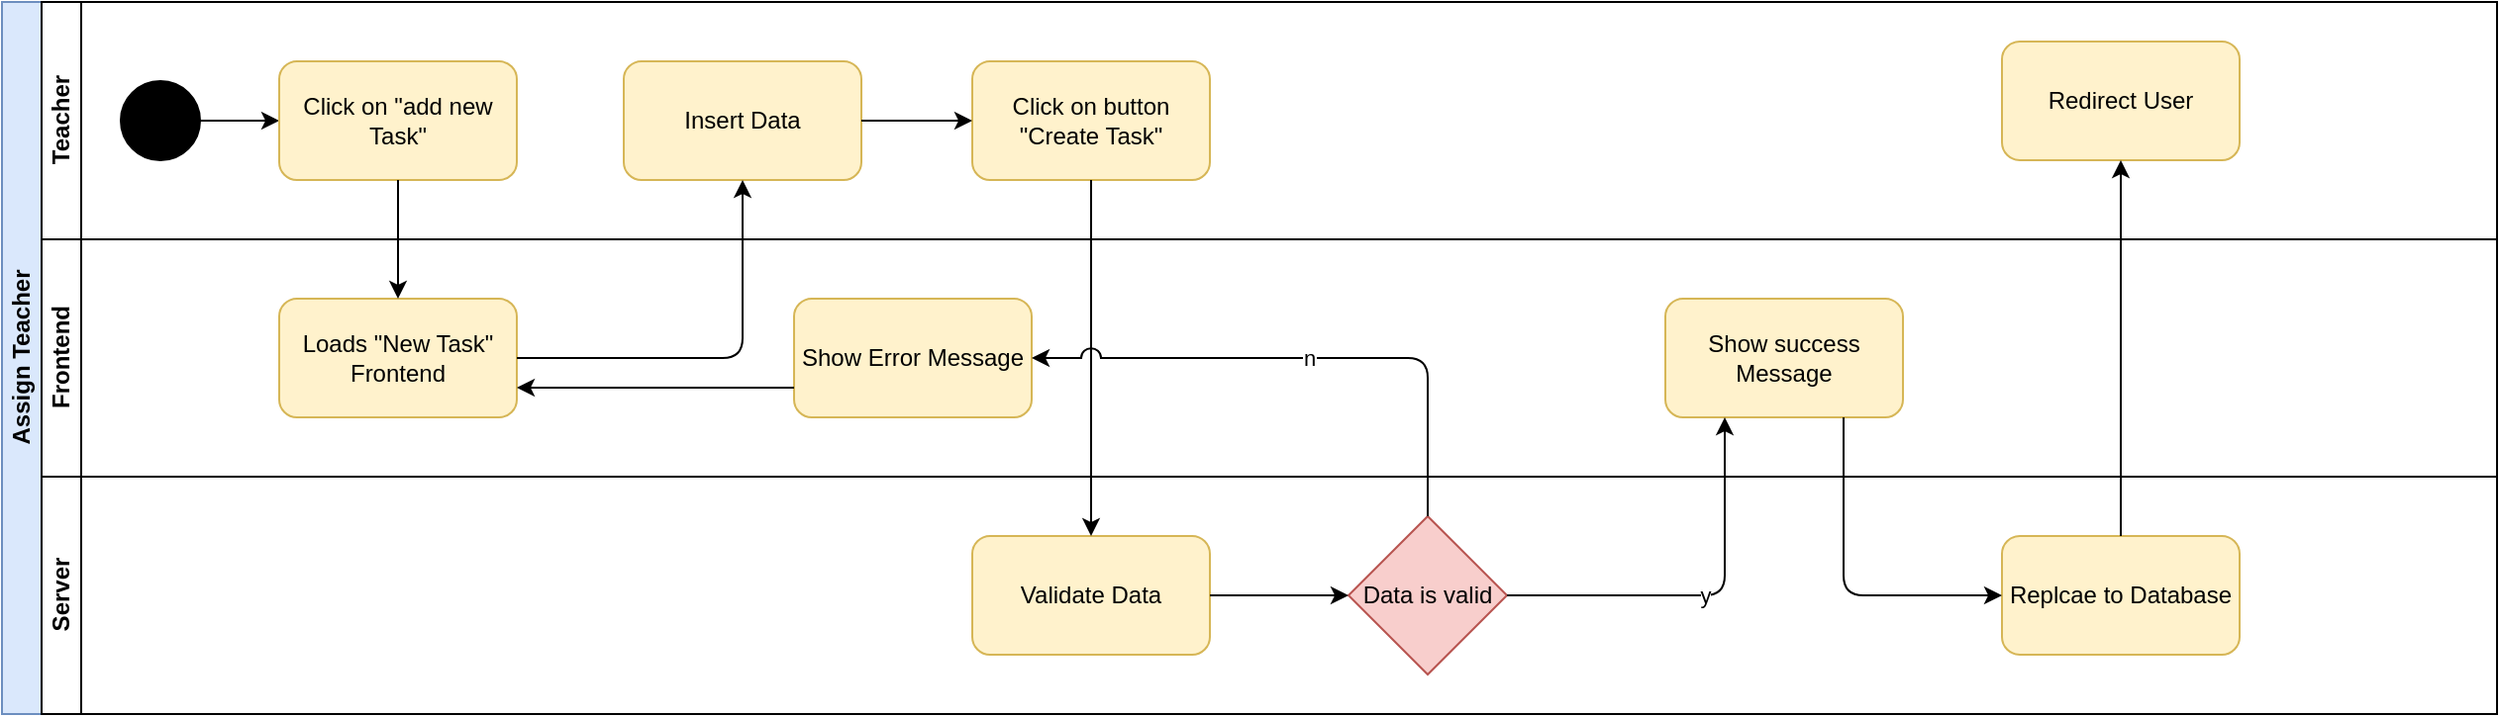 <mxfile version="13.8.6" type="device"><diagram id="TVkBeIthYG6gFBEaWPdA" name="Page-1"><mxGraphModel dx="1422" dy="705" grid="1" gridSize="10" guides="1" tooltips="1" connect="1" arrows="1" fold="1" page="1" pageScale="1" pageWidth="827" pageHeight="1169" math="0" shadow="0"><root><mxCell id="0"/><mxCell id="1" parent="0"/><mxCell id="dtAJNuwU5JJ4_v2cWaXw-1" value="Assign Teacher" style="swimlane;html=1;childLayout=stackLayout;resizeParent=1;resizeParentMax=0;horizontal=0;startSize=20;horizontalStack=0;direction=east;fillColor=#dae8fc;strokeColor=#6c8ebf;" vertex="1" parent="1"><mxGeometry x="40" y="40" width="1260" height="360" as="geometry"/></mxCell><mxCell id="dtAJNuwU5JJ4_v2cWaXw-2" value="Teacher" style="swimlane;html=1;startSize=20;horizontal=0;direction=east;" vertex="1" parent="dtAJNuwU5JJ4_v2cWaXw-1"><mxGeometry x="20" width="1240" height="120" as="geometry"/></mxCell><mxCell id="dtAJNuwU5JJ4_v2cWaXw-3" value="" style="edgeStyle=orthogonalEdgeStyle;rounded=0;orthogonalLoop=1;jettySize=auto;html=1;" edge="1" parent="dtAJNuwU5JJ4_v2cWaXw-2" source="dtAJNuwU5JJ4_v2cWaXw-4"><mxGeometry relative="1" as="geometry"><mxPoint x="120" y="60" as="targetPoint"/></mxGeometry></mxCell><mxCell id="dtAJNuwU5JJ4_v2cWaXw-4" value="" style="ellipse;whiteSpace=wrap;html=1;direction=east;fillColor=#000000;" vertex="1" parent="dtAJNuwU5JJ4_v2cWaXw-2"><mxGeometry x="40" y="40" width="40" height="40" as="geometry"/></mxCell><mxCell id="dtAJNuwU5JJ4_v2cWaXw-5" value="Click on &quot;add new Task&quot;" style="rounded=1;whiteSpace=wrap;html=1;fillColor=#fff2cc;strokeColor=#d6b656;" vertex="1" parent="dtAJNuwU5JJ4_v2cWaXw-2"><mxGeometry x="120" y="30" width="120" height="60" as="geometry"/></mxCell><mxCell id="dtAJNuwU5JJ4_v2cWaXw-6" value="Insert Data" style="rounded=1;whiteSpace=wrap;html=1;fillColor=#fff2cc;strokeColor=#d6b656;" vertex="1" parent="dtAJNuwU5JJ4_v2cWaXw-2"><mxGeometry x="294" y="30" width="120" height="60" as="geometry"/></mxCell><mxCell id="dtAJNuwU5JJ4_v2cWaXw-7" value="Click on button &quot;Create Task&quot;" style="rounded=1;whiteSpace=wrap;html=1;fillColor=#fff2cc;strokeColor=#d6b656;" vertex="1" parent="dtAJNuwU5JJ4_v2cWaXw-2"><mxGeometry x="470" y="30" width="120" height="60" as="geometry"/></mxCell><mxCell id="dtAJNuwU5JJ4_v2cWaXw-8" value="" style="endArrow=classic;html=1;exitX=1;exitY=0.5;exitDx=0;exitDy=0;" edge="1" parent="dtAJNuwU5JJ4_v2cWaXw-2" source="dtAJNuwU5JJ4_v2cWaXw-6" target="dtAJNuwU5JJ4_v2cWaXw-7"><mxGeometry width="50" height="50" relative="1" as="geometry"><mxPoint x="190" y="100" as="sourcePoint"/><mxPoint x="190" y="160" as="targetPoint"/></mxGeometry></mxCell><mxCell id="dtAJNuwU5JJ4_v2cWaXw-11" value="Redirect User" style="rounded=1;whiteSpace=wrap;html=1;fillColor=#fff2cc;strokeColor=#d6b656;" vertex="1" parent="dtAJNuwU5JJ4_v2cWaXw-2"><mxGeometry x="990" y="20" width="120" height="60" as="geometry"/></mxCell><mxCell id="dtAJNuwU5JJ4_v2cWaXw-14" value="Frontend" style="swimlane;html=1;startSize=20;horizontal=0;direction=east;" vertex="1" parent="dtAJNuwU5JJ4_v2cWaXw-1"><mxGeometry x="20" y="120" width="1240" height="120" as="geometry"/></mxCell><mxCell id="dtAJNuwU5JJ4_v2cWaXw-15" value="Loads &quot;New Task&quot; Frontend" style="rounded=1;whiteSpace=wrap;html=1;fillColor=#fff2cc;strokeColor=#d6b656;" vertex="1" parent="dtAJNuwU5JJ4_v2cWaXw-14"><mxGeometry x="120" y="30" width="120" height="60" as="geometry"/></mxCell><mxCell id="dtAJNuwU5JJ4_v2cWaXw-16" value="Show Error Message" style="rounded=1;whiteSpace=wrap;html=1;fillColor=#fff2cc;strokeColor=#d6b656;" vertex="1" parent="dtAJNuwU5JJ4_v2cWaXw-14"><mxGeometry x="380" y="30" width="120" height="60" as="geometry"/></mxCell><mxCell id="dtAJNuwU5JJ4_v2cWaXw-17" value="" style="endArrow=classic;html=1;exitX=0;exitY=0.75;exitDx=0;exitDy=0;entryX=1;entryY=0.75;entryDx=0;entryDy=0;" edge="1" parent="dtAJNuwU5JJ4_v2cWaXw-14" source="dtAJNuwU5JJ4_v2cWaXw-16" target="dtAJNuwU5JJ4_v2cWaXw-15"><mxGeometry width="50" height="50" relative="1" as="geometry"><mxPoint x="360" y="380" as="sourcePoint"/><mxPoint x="410" y="330" as="targetPoint"/></mxGeometry></mxCell><mxCell id="dtAJNuwU5JJ4_v2cWaXw-9" value="Show success Message" style="rounded=1;whiteSpace=wrap;html=1;fillColor=#fff2cc;strokeColor=#d6b656;" vertex="1" parent="dtAJNuwU5JJ4_v2cWaXw-14"><mxGeometry x="820" y="30" width="120" height="60" as="geometry"/></mxCell><mxCell id="dtAJNuwU5JJ4_v2cWaXw-18" value="Server" style="swimlane;html=1;startSize=20;horizontal=0;direction=east;" vertex="1" parent="dtAJNuwU5JJ4_v2cWaXw-1"><mxGeometry x="20" y="240" width="1240" height="120" as="geometry"/></mxCell><mxCell id="dtAJNuwU5JJ4_v2cWaXw-19" value="Validate Data" style="rounded=1;whiteSpace=wrap;html=1;fillColor=#fff2cc;strokeColor=#d6b656;" vertex="1" parent="dtAJNuwU5JJ4_v2cWaXw-18"><mxGeometry x="470" y="30" width="120" height="60" as="geometry"/></mxCell><mxCell id="dtAJNuwU5JJ4_v2cWaXw-20" value="Data is valid" style="rhombus;whiteSpace=wrap;html=1;fillColor=#f8cecc;strokeColor=#b85450;" vertex="1" parent="dtAJNuwU5JJ4_v2cWaXw-18"><mxGeometry x="660" y="20" width="80" height="80" as="geometry"/></mxCell><mxCell id="dtAJNuwU5JJ4_v2cWaXw-21" value="" style="endArrow=classic;html=1;" edge="1" parent="dtAJNuwU5JJ4_v2cWaXw-18" source="dtAJNuwU5JJ4_v2cWaXw-19" target="dtAJNuwU5JJ4_v2cWaXw-20"><mxGeometry width="50" height="50" relative="1" as="geometry"><mxPoint x="380" y="290" as="sourcePoint"/><mxPoint x="430" y="240" as="targetPoint"/></mxGeometry></mxCell><mxCell id="dtAJNuwU5JJ4_v2cWaXw-10" value="Replcae to Database" style="rounded=1;whiteSpace=wrap;html=1;fillColor=#fff2cc;strokeColor=#d6b656;" vertex="1" parent="dtAJNuwU5JJ4_v2cWaXw-18"><mxGeometry x="990" y="30" width="120" height="60" as="geometry"/></mxCell><mxCell id="dtAJNuwU5JJ4_v2cWaXw-22" value="" style="endArrow=classic;html=1;exitX=0.5;exitY=1;exitDx=0;exitDy=0;" edge="1" parent="dtAJNuwU5JJ4_v2cWaXw-1" source="dtAJNuwU5JJ4_v2cWaXw-5" target="dtAJNuwU5JJ4_v2cWaXw-15"><mxGeometry width="50" height="50" relative="1" as="geometry"><mxPoint x="170" y="410" as="sourcePoint"/><mxPoint x="220" y="360" as="targetPoint"/></mxGeometry></mxCell><mxCell id="dtAJNuwU5JJ4_v2cWaXw-23" value="" style="endArrow=classic;html=1;" edge="1" parent="dtAJNuwU5JJ4_v2cWaXw-1" source="dtAJNuwU5JJ4_v2cWaXw-15" target="dtAJNuwU5JJ4_v2cWaXw-6"><mxGeometry width="50" height="50" relative="1" as="geometry"><mxPoint x="200" y="360" as="sourcePoint"/><mxPoint x="250" y="310" as="targetPoint"/><Array as="points"><mxPoint x="374" y="180"/></Array></mxGeometry></mxCell><mxCell id="dtAJNuwU5JJ4_v2cWaXw-24" value="" style="endArrow=classic;html=1;" edge="1" parent="dtAJNuwU5JJ4_v2cWaXw-1" source="dtAJNuwU5JJ4_v2cWaXw-7" target="dtAJNuwU5JJ4_v2cWaXw-19"><mxGeometry width="50" height="50" relative="1" as="geometry"><mxPoint x="520" y="460" as="sourcePoint"/><mxPoint x="570" y="410" as="targetPoint"/></mxGeometry></mxCell><mxCell id="dtAJNuwU5JJ4_v2cWaXw-26" value="n" style="endArrow=classic;html=1;jumpStyle=arc;jumpSize=10;" edge="1" parent="dtAJNuwU5JJ4_v2cWaXw-1" source="dtAJNuwU5JJ4_v2cWaXw-20" target="dtAJNuwU5JJ4_v2cWaXw-16"><mxGeometry width="50" height="50" relative="1" as="geometry"><mxPoint x="710" y="490" as="sourcePoint"/><mxPoint x="760" y="440" as="targetPoint"/><Array as="points"><mxPoint x="720" y="180"/></Array></mxGeometry></mxCell><mxCell id="dtAJNuwU5JJ4_v2cWaXw-13" value="" style="endArrow=classic;html=1;" edge="1" parent="dtAJNuwU5JJ4_v2cWaXw-1" source="dtAJNuwU5JJ4_v2cWaXw-10" target="dtAJNuwU5JJ4_v2cWaXw-11"><mxGeometry width="50" height="50" relative="1" as="geometry"><mxPoint x="1070" y="460" as="sourcePoint"/><mxPoint x="1120" y="410" as="targetPoint"/></mxGeometry></mxCell><mxCell id="dtAJNuwU5JJ4_v2cWaXw-25" value="y" style="endArrow=classic;html=1;exitX=1;exitY=0.5;exitDx=0;exitDy=0;entryX=0.25;entryY=1;entryDx=0;entryDy=0;" edge="1" parent="dtAJNuwU5JJ4_v2cWaXw-1" source="dtAJNuwU5JJ4_v2cWaXw-20" target="dtAJNuwU5JJ4_v2cWaXw-9"><mxGeometry width="50" height="50" relative="1" as="geometry"><mxPoint x="620" y="310" as="sourcePoint"/><mxPoint x="690" y="310" as="targetPoint"/><Array as="points"><mxPoint x="870" y="300"/></Array></mxGeometry></mxCell><mxCell id="dtAJNuwU5JJ4_v2cWaXw-12" value="" style="endArrow=classic;html=1;exitX=0.75;exitY=1;exitDx=0;exitDy=0;" edge="1" parent="dtAJNuwU5JJ4_v2cWaXw-1" source="dtAJNuwU5JJ4_v2cWaXw-9" target="dtAJNuwU5JJ4_v2cWaXw-10"><mxGeometry width="50" height="50" relative="1" as="geometry"><mxPoint x="820" y="550" as="sourcePoint"/><mxPoint x="870" y="500" as="targetPoint"/><Array as="points"><mxPoint x="930" y="300"/></Array></mxGeometry></mxCell></root></mxGraphModel></diagram></mxfile>